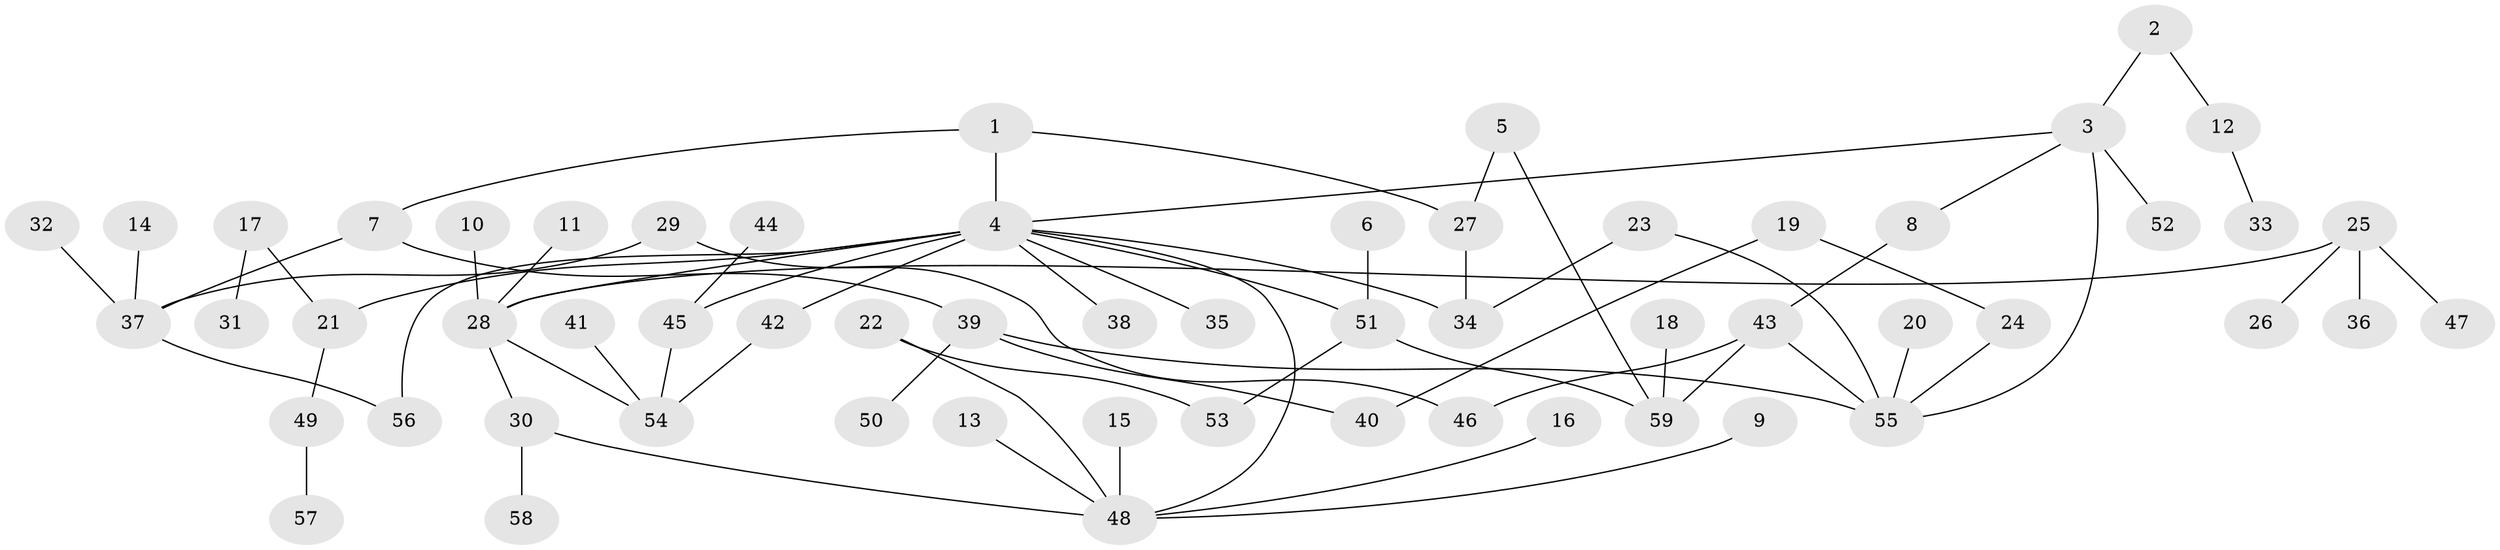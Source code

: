 // original degree distribution, {11: 0.00847457627118644, 3: 0.15254237288135594, 5: 0.059322033898305086, 4: 0.07627118644067797, 7: 0.00847457627118644, 2: 0.2711864406779661, 6: 0.00847457627118644, 1: 0.4152542372881356}
// Generated by graph-tools (version 1.1) at 2025/49/03/09/25 03:49:22]
// undirected, 59 vertices, 71 edges
graph export_dot {
graph [start="1"]
  node [color=gray90,style=filled];
  1;
  2;
  3;
  4;
  5;
  6;
  7;
  8;
  9;
  10;
  11;
  12;
  13;
  14;
  15;
  16;
  17;
  18;
  19;
  20;
  21;
  22;
  23;
  24;
  25;
  26;
  27;
  28;
  29;
  30;
  31;
  32;
  33;
  34;
  35;
  36;
  37;
  38;
  39;
  40;
  41;
  42;
  43;
  44;
  45;
  46;
  47;
  48;
  49;
  50;
  51;
  52;
  53;
  54;
  55;
  56;
  57;
  58;
  59;
  1 -- 4 [weight=1.0];
  1 -- 7 [weight=1.0];
  1 -- 27 [weight=1.0];
  2 -- 3 [weight=1.0];
  2 -- 12 [weight=1.0];
  3 -- 4 [weight=1.0];
  3 -- 8 [weight=1.0];
  3 -- 52 [weight=1.0];
  3 -- 55 [weight=1.0];
  4 -- 21 [weight=1.0];
  4 -- 28 [weight=1.0];
  4 -- 34 [weight=1.0];
  4 -- 35 [weight=1.0];
  4 -- 38 [weight=1.0];
  4 -- 42 [weight=1.0];
  4 -- 45 [weight=2.0];
  4 -- 48 [weight=1.0];
  4 -- 51 [weight=1.0];
  4 -- 56 [weight=1.0];
  5 -- 27 [weight=1.0];
  5 -- 59 [weight=1.0];
  6 -- 51 [weight=1.0];
  7 -- 37 [weight=1.0];
  7 -- 39 [weight=1.0];
  8 -- 43 [weight=1.0];
  9 -- 48 [weight=1.0];
  10 -- 28 [weight=1.0];
  11 -- 28 [weight=1.0];
  12 -- 33 [weight=1.0];
  13 -- 48 [weight=1.0];
  14 -- 37 [weight=1.0];
  15 -- 48 [weight=1.0];
  16 -- 48 [weight=1.0];
  17 -- 21 [weight=1.0];
  17 -- 31 [weight=1.0];
  18 -- 59 [weight=1.0];
  19 -- 24 [weight=1.0];
  19 -- 40 [weight=1.0];
  20 -- 55 [weight=1.0];
  21 -- 49 [weight=1.0];
  22 -- 48 [weight=1.0];
  22 -- 53 [weight=1.0];
  23 -- 34 [weight=1.0];
  23 -- 55 [weight=1.0];
  24 -- 55 [weight=1.0];
  25 -- 26 [weight=1.0];
  25 -- 28 [weight=1.0];
  25 -- 36 [weight=1.0];
  25 -- 47 [weight=1.0];
  27 -- 34 [weight=1.0];
  28 -- 30 [weight=1.0];
  28 -- 54 [weight=1.0];
  29 -- 37 [weight=1.0];
  29 -- 46 [weight=1.0];
  30 -- 48 [weight=1.0];
  30 -- 58 [weight=1.0];
  32 -- 37 [weight=1.0];
  37 -- 56 [weight=1.0];
  39 -- 40 [weight=1.0];
  39 -- 50 [weight=1.0];
  39 -- 55 [weight=1.0];
  41 -- 54 [weight=1.0];
  42 -- 54 [weight=1.0];
  43 -- 46 [weight=1.0];
  43 -- 55 [weight=1.0];
  43 -- 59 [weight=1.0];
  44 -- 45 [weight=1.0];
  45 -- 54 [weight=1.0];
  49 -- 57 [weight=1.0];
  51 -- 53 [weight=1.0];
  51 -- 59 [weight=1.0];
}
